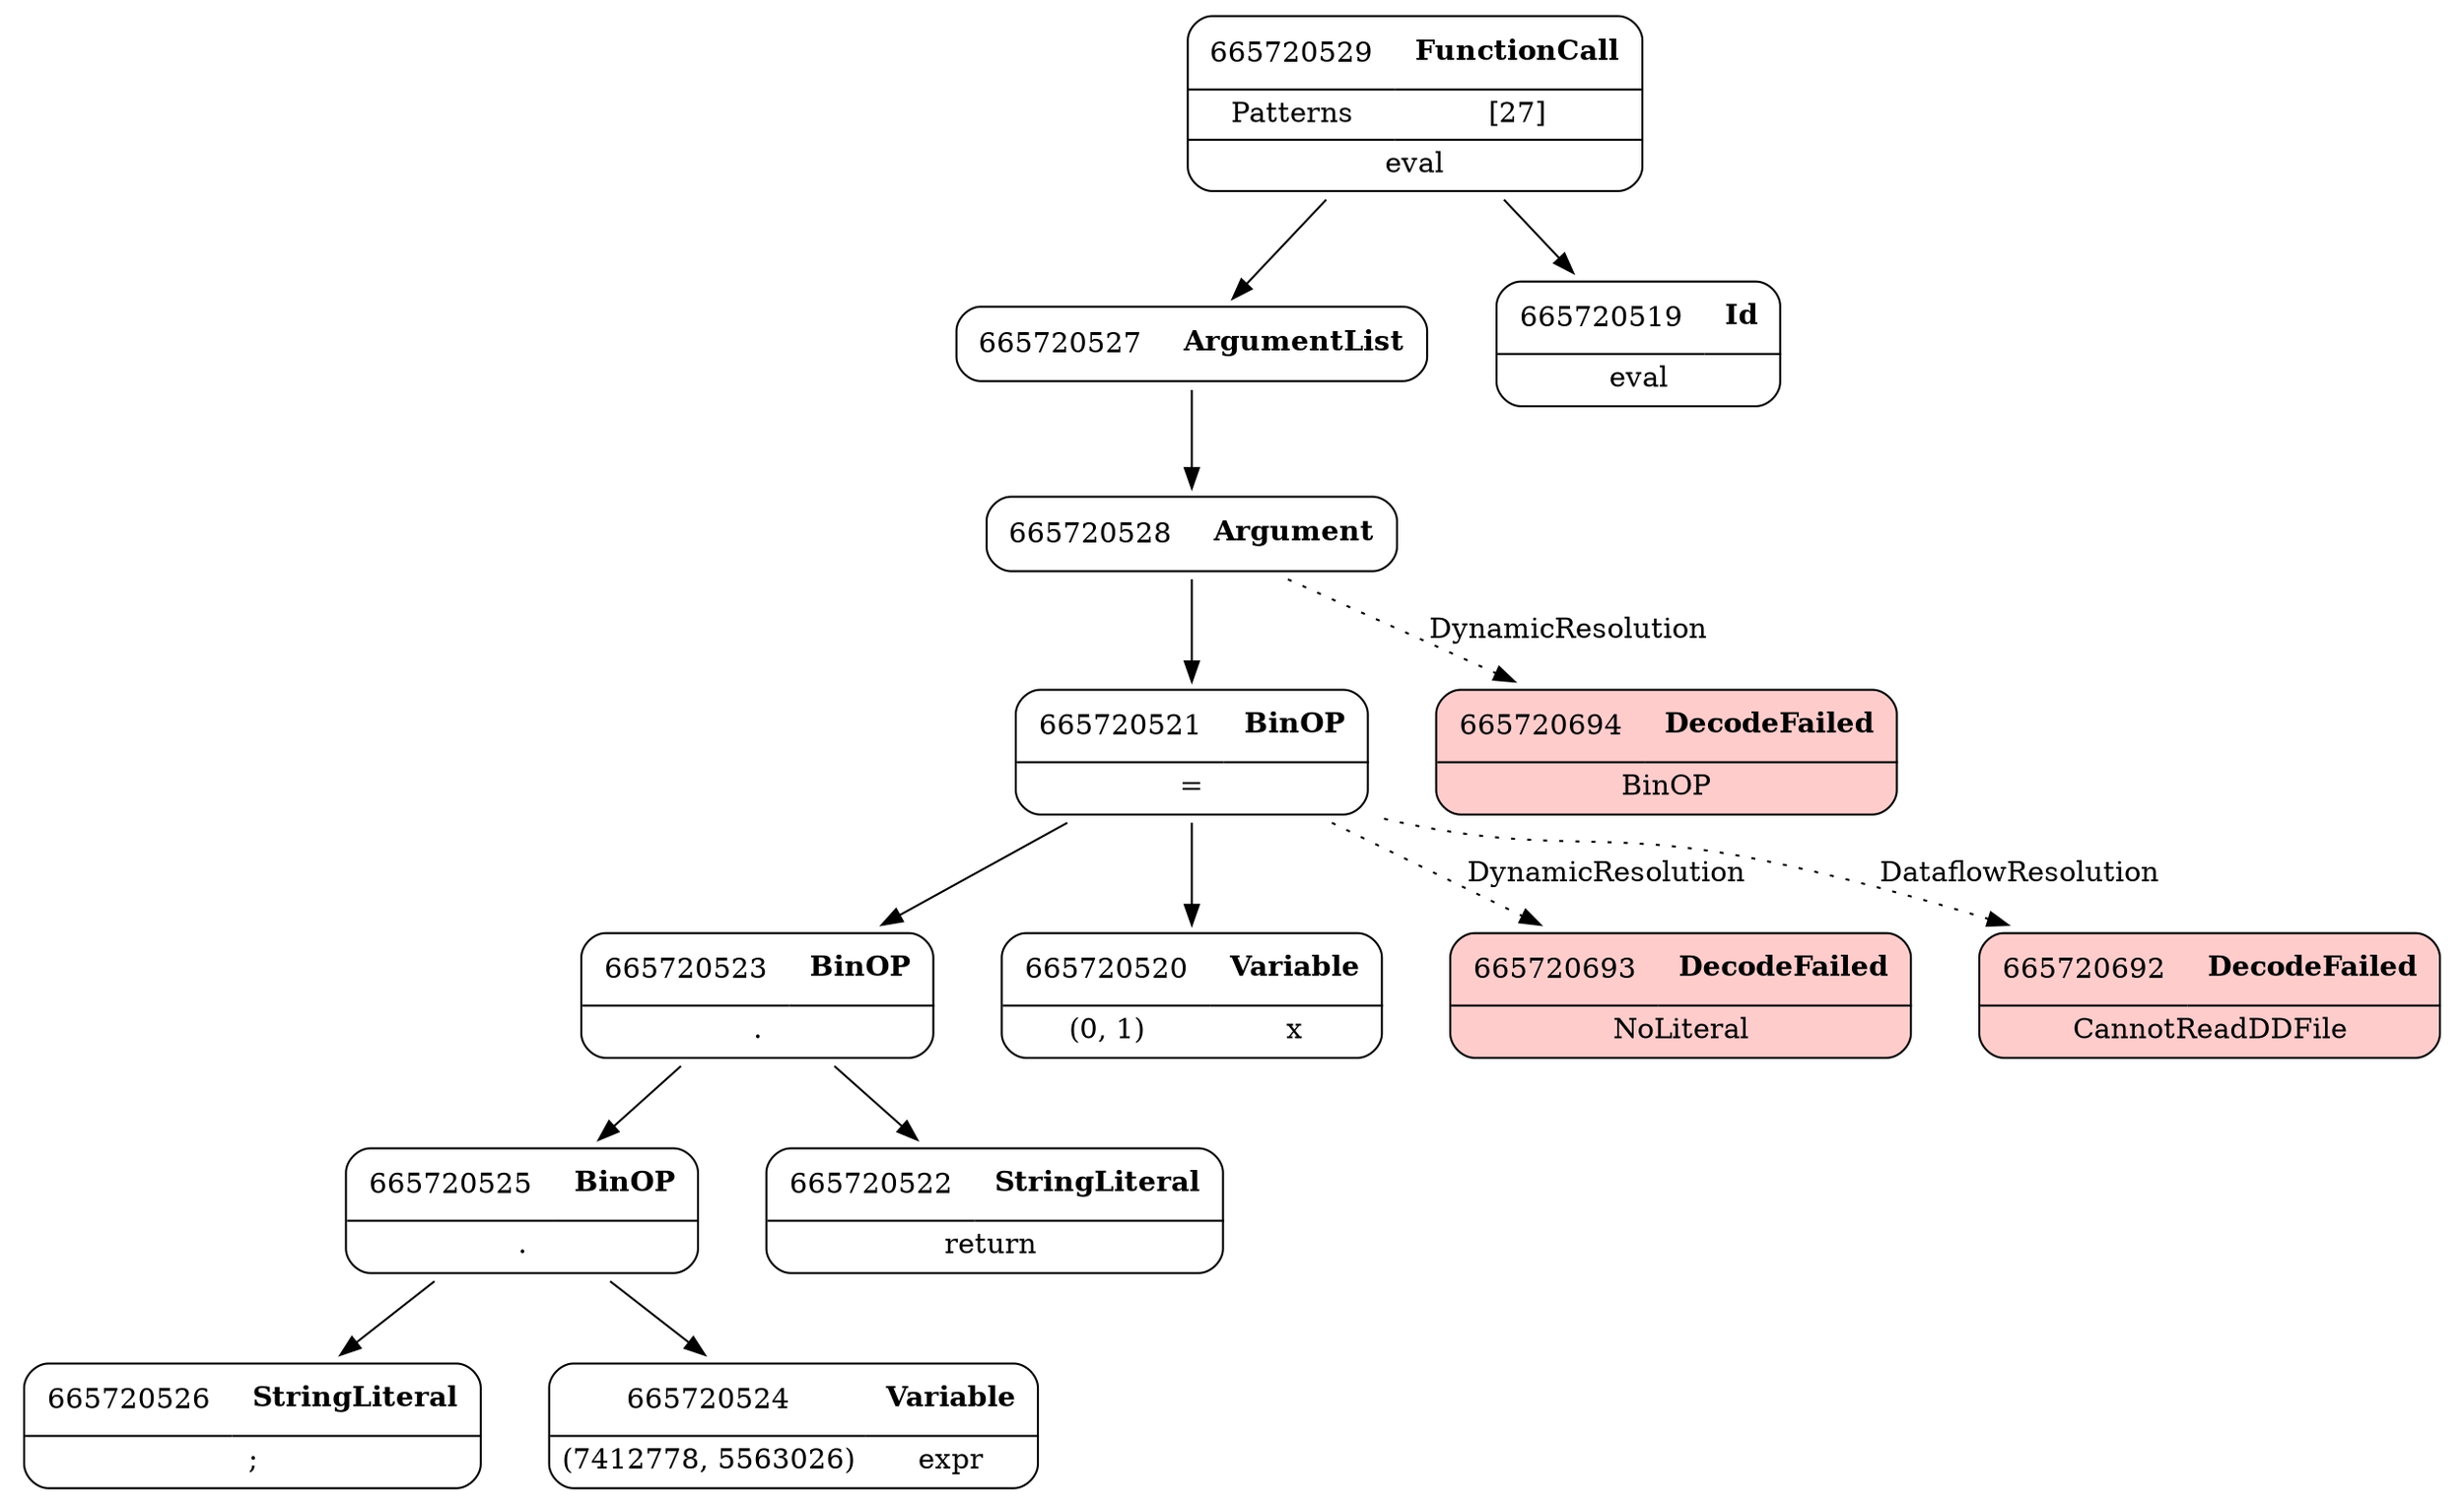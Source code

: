 digraph ast {
node [shape=none];
665720526 [label=<<TABLE border='1' cellspacing='0' cellpadding='10' style='rounded' ><TR><TD border='0'>665720526</TD><TD border='0'><B>StringLiteral</B></TD></TR><HR/><TR><TD border='0' cellpadding='5' colspan='2'>;</TD></TR></TABLE>>];
665720527 [label=<<TABLE border='1' cellspacing='0' cellpadding='10' style='rounded' ><TR><TD border='0'>665720527</TD><TD border='0'><B>ArgumentList</B></TD></TR></TABLE>>];
665720527 -> 665720528 [weight=2];
665720524 [label=<<TABLE border='1' cellspacing='0' cellpadding='10' style='rounded' ><TR><TD border='0'>665720524</TD><TD border='0'><B>Variable</B></TD></TR><HR/><TR><TD border='0' cellpadding='5'>(7412778, 5563026)</TD><TD border='0' cellpadding='5'>expr</TD></TR></TABLE>>];
665720525 [label=<<TABLE border='1' cellspacing='0' cellpadding='10' style='rounded' ><TR><TD border='0'>665720525</TD><TD border='0'><B>BinOP</B></TD></TR><HR/><TR><TD border='0' cellpadding='5' colspan='2'>.</TD></TR></TABLE>>];
665720525 -> 665720524 [weight=2];
665720525 -> 665720526 [weight=2];
665720522 [label=<<TABLE border='1' cellspacing='0' cellpadding='10' style='rounded' ><TR><TD border='0'>665720522</TD><TD border='0'><B>StringLiteral</B></TD></TR><HR/><TR><TD border='0' cellpadding='5' colspan='2'>return </TD></TR></TABLE>>];
665720523 [label=<<TABLE border='1' cellspacing='0' cellpadding='10' style='rounded' ><TR><TD border='0'>665720523</TD><TD border='0'><B>BinOP</B></TD></TR><HR/><TR><TD border='0' cellpadding='5' colspan='2'>.</TD></TR></TABLE>>];
665720523 -> 665720522 [weight=2];
665720523 -> 665720525 [weight=2];
665720520 [label=<<TABLE border='1' cellspacing='0' cellpadding='10' style='rounded' ><TR><TD border='0'>665720520</TD><TD border='0'><B>Variable</B></TD></TR><HR/><TR><TD border='0' cellpadding='5'>(0, 1)</TD><TD border='0' cellpadding='5'>x</TD></TR></TABLE>>];
665720521 [label=<<TABLE border='1' cellspacing='0' cellpadding='10' style='rounded' ><TR><TD border='0'>665720521</TD><TD border='0'><B>BinOP</B></TD></TR><HR/><TR><TD border='0' cellpadding='5' colspan='2'>=</TD></TR></TABLE>>];
665720521 -> 665720520 [weight=2];
665720521 -> 665720523 [weight=2];
665720521 -> 665720693 [style=dotted,label=DynamicResolution];
665720521 -> 665720692 [style=dotted,label=DataflowResolution];
665720519 [label=<<TABLE border='1' cellspacing='0' cellpadding='10' style='rounded' ><TR><TD border='0'>665720519</TD><TD border='0'><B>Id</B></TD></TR><HR/><TR><TD border='0' cellpadding='5' colspan='2'>eval</TD></TR></TABLE>>];
665720694 [label=<<TABLE border='1' cellspacing='0' cellpadding='10' style='rounded' bgcolor='#FFCCCC' ><TR><TD border='0'>665720694</TD><TD border='0'><B>DecodeFailed</B></TD></TR><HR/><TR><TD border='0' cellpadding='5' colspan='2'>BinOP</TD></TR></TABLE>>];
665720692 [label=<<TABLE border='1' cellspacing='0' cellpadding='10' style='rounded' bgcolor='#FFCCCC' ><TR><TD border='0'>665720692</TD><TD border='0'><B>DecodeFailed</B></TD></TR><HR/><TR><TD border='0' cellpadding='5' colspan='2'>CannotReadDDFile</TD></TR></TABLE>>];
665720693 [label=<<TABLE border='1' cellspacing='0' cellpadding='10' style='rounded' bgcolor='#FFCCCC' ><TR><TD border='0'>665720693</TD><TD border='0'><B>DecodeFailed</B></TD></TR><HR/><TR><TD border='0' cellpadding='5' colspan='2'>NoLiteral</TD></TR></TABLE>>];
665720528 [label=<<TABLE border='1' cellspacing='0' cellpadding='10' style='rounded' ><TR><TD border='0'>665720528</TD><TD border='0'><B>Argument</B></TD></TR></TABLE>>];
665720528 -> 665720521 [weight=2];
665720528 -> 665720694 [style=dotted,label=DynamicResolution];
665720529 [label=<<TABLE border='1' cellspacing='0' cellpadding='10' style='rounded' ><TR><TD border='0'>665720529</TD><TD border='0'><B>FunctionCall</B></TD></TR><HR/><TR><TD border='0' cellpadding='5'>Patterns</TD><TD border='0' cellpadding='5'>[27]</TD></TR><HR/><TR><TD border='0' cellpadding='5' colspan='2'>eval</TD></TR></TABLE>>];
665720529 -> 665720519 [weight=2];
665720529 -> 665720527 [weight=2];
}
